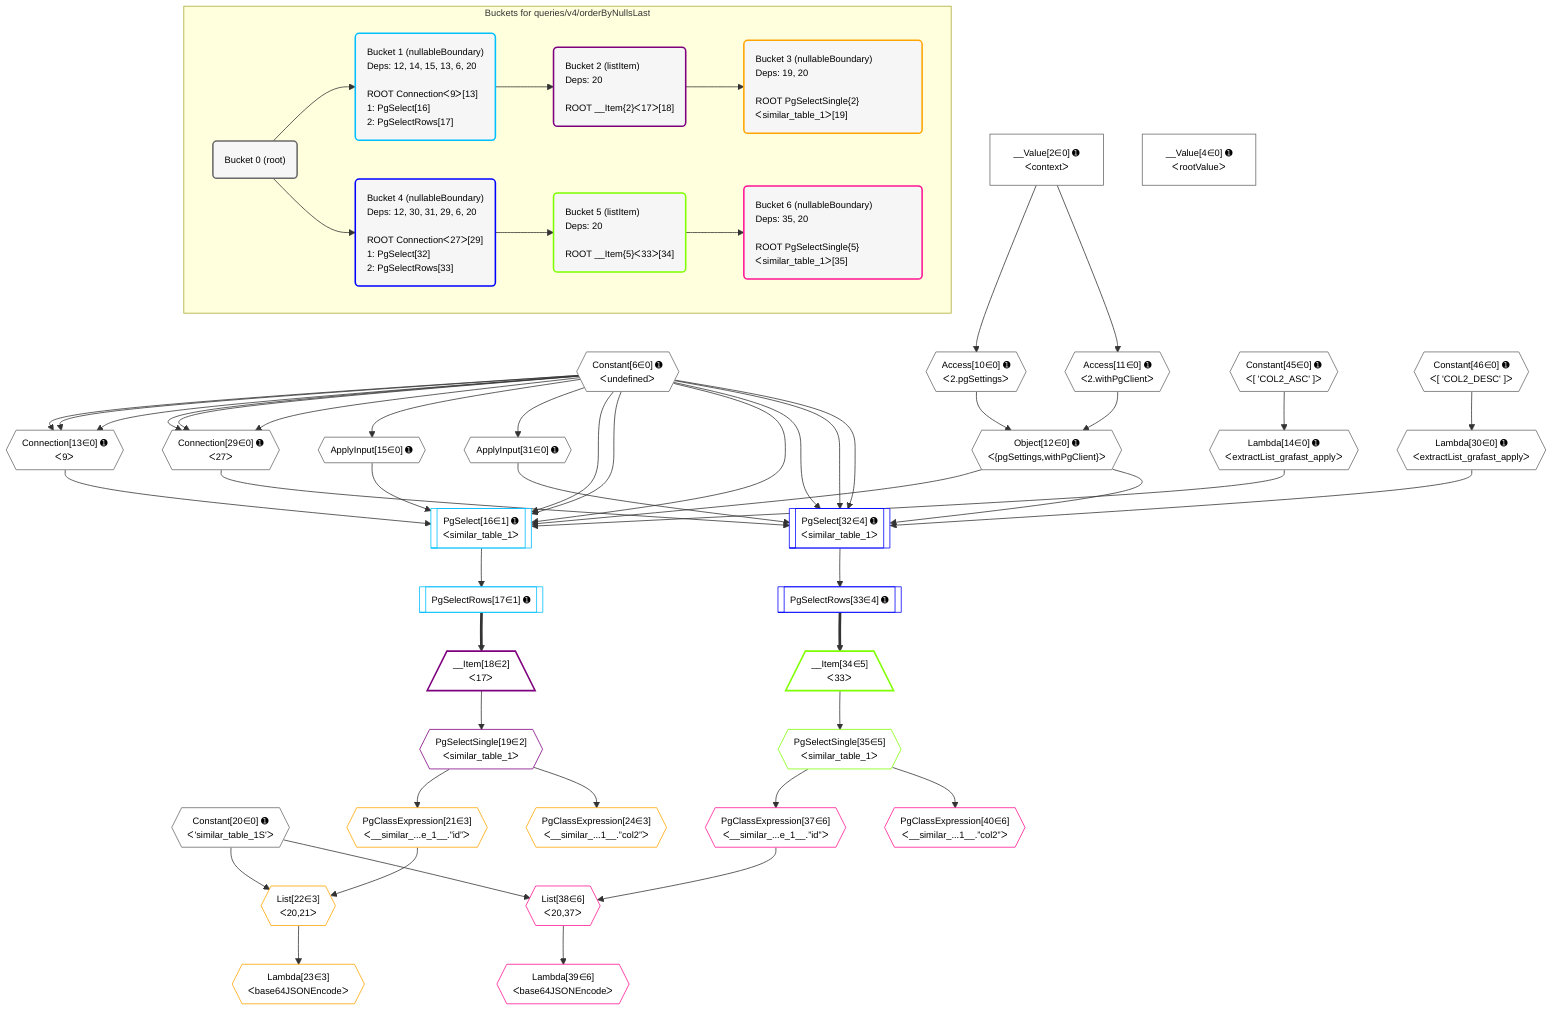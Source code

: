 %%{init: {'themeVariables': { 'fontSize': '12px'}}}%%
graph TD
    classDef path fill:#eee,stroke:#000,color:#000
    classDef plan fill:#fff,stroke-width:1px,color:#000
    classDef itemplan fill:#fff,stroke-width:2px,color:#000
    classDef unbatchedplan fill:#dff,stroke-width:1px,color:#000
    classDef sideeffectplan fill:#fcc,stroke-width:2px,color:#000
    classDef bucket fill:#f6f6f6,color:#000,stroke-width:2px,text-align:left


    %% plan dependencies
    Connection13{{"Connection[13∈0] ➊<br />ᐸ9ᐳ"}}:::plan
    Constant6{{"Constant[6∈0] ➊<br />ᐸundefinedᐳ"}}:::plan
    Constant6 & Constant6 & Constant6 --> Connection13
    Connection29{{"Connection[29∈0] ➊<br />ᐸ27ᐳ"}}:::plan
    Constant6 & Constant6 & Constant6 --> Connection29
    Object12{{"Object[12∈0] ➊<br />ᐸ{pgSettings,withPgClient}ᐳ"}}:::plan
    Access10{{"Access[10∈0] ➊<br />ᐸ2.pgSettingsᐳ"}}:::plan
    Access11{{"Access[11∈0] ➊<br />ᐸ2.withPgClientᐳ"}}:::plan
    Access10 & Access11 --> Object12
    __Value2["__Value[2∈0] ➊<br />ᐸcontextᐳ"]:::plan
    __Value2 --> Access10
    __Value2 --> Access11
    Lambda14{{"Lambda[14∈0] ➊<br />ᐸextractList_grafast_applyᐳ"}}:::plan
    Constant45{{"Constant[45∈0] ➊<br />ᐸ[ 'COL2_ASC' ]ᐳ"}}:::plan
    Constant45 --> Lambda14
    ApplyInput15{{"ApplyInput[15∈0] ➊"}}:::plan
    Constant6 --> ApplyInput15
    Lambda30{{"Lambda[30∈0] ➊<br />ᐸextractList_grafast_applyᐳ"}}:::plan
    Constant46{{"Constant[46∈0] ➊<br />ᐸ[ 'COL2_DESC' ]ᐳ"}}:::plan
    Constant46 --> Lambda30
    ApplyInput31{{"ApplyInput[31∈0] ➊"}}:::plan
    Constant6 --> ApplyInput31
    __Value4["__Value[4∈0] ➊<br />ᐸrootValueᐳ"]:::plan
    Constant20{{"Constant[20∈0] ➊<br />ᐸ'similar_table_1S'ᐳ"}}:::plan
    PgSelect16[["PgSelect[16∈1] ➊<br />ᐸsimilar_table_1ᐳ"]]:::plan
    Object12 & Lambda14 & ApplyInput15 & Connection13 & Constant6 & Constant6 & Constant6 --> PgSelect16
    PgSelectRows17[["PgSelectRows[17∈1] ➊"]]:::plan
    PgSelect16 --> PgSelectRows17
    __Item18[/"__Item[18∈2]<br />ᐸ17ᐳ"\]:::itemplan
    PgSelectRows17 ==> __Item18
    PgSelectSingle19{{"PgSelectSingle[19∈2]<br />ᐸsimilar_table_1ᐳ"}}:::plan
    __Item18 --> PgSelectSingle19
    List22{{"List[22∈3]<br />ᐸ20,21ᐳ"}}:::plan
    PgClassExpression21{{"PgClassExpression[21∈3]<br />ᐸ__similar_...e_1__.”id”ᐳ"}}:::plan
    Constant20 & PgClassExpression21 --> List22
    PgSelectSingle19 --> PgClassExpression21
    Lambda23{{"Lambda[23∈3]<br />ᐸbase64JSONEncodeᐳ"}}:::plan
    List22 --> Lambda23
    PgClassExpression24{{"PgClassExpression[24∈3]<br />ᐸ__similar_...1__.”col2”ᐳ"}}:::plan
    PgSelectSingle19 --> PgClassExpression24
    PgSelect32[["PgSelect[32∈4] ➊<br />ᐸsimilar_table_1ᐳ"]]:::plan
    Object12 & Lambda30 & ApplyInput31 & Connection29 & Constant6 & Constant6 & Constant6 --> PgSelect32
    PgSelectRows33[["PgSelectRows[33∈4] ➊"]]:::plan
    PgSelect32 --> PgSelectRows33
    __Item34[/"__Item[34∈5]<br />ᐸ33ᐳ"\]:::itemplan
    PgSelectRows33 ==> __Item34
    PgSelectSingle35{{"PgSelectSingle[35∈5]<br />ᐸsimilar_table_1ᐳ"}}:::plan
    __Item34 --> PgSelectSingle35
    List38{{"List[38∈6]<br />ᐸ20,37ᐳ"}}:::plan
    PgClassExpression37{{"PgClassExpression[37∈6]<br />ᐸ__similar_...e_1__.”id”ᐳ"}}:::plan
    Constant20 & PgClassExpression37 --> List38
    PgSelectSingle35 --> PgClassExpression37
    Lambda39{{"Lambda[39∈6]<br />ᐸbase64JSONEncodeᐳ"}}:::plan
    List38 --> Lambda39
    PgClassExpression40{{"PgClassExpression[40∈6]<br />ᐸ__similar_...1__.”col2”ᐳ"}}:::plan
    PgSelectSingle35 --> PgClassExpression40

    %% define steps

    subgraph "Buckets for queries/v4/orderByNullsLast"
    Bucket0("Bucket 0 (root)"):::bucket
    classDef bucket0 stroke:#696969
    class Bucket0,__Value2,__Value4,Constant6,Access10,Access11,Object12,Connection13,Lambda14,ApplyInput15,Constant20,Connection29,Lambda30,ApplyInput31,Constant45,Constant46 bucket0
    Bucket1("Bucket 1 (nullableBoundary)<br />Deps: 12, 14, 15, 13, 6, 20<br /><br />ROOT Connectionᐸ9ᐳ[13]<br />1: PgSelect[16]<br />2: PgSelectRows[17]"):::bucket
    classDef bucket1 stroke:#00bfff
    class Bucket1,PgSelect16,PgSelectRows17 bucket1
    Bucket2("Bucket 2 (listItem)<br />Deps: 20<br /><br />ROOT __Item{2}ᐸ17ᐳ[18]"):::bucket
    classDef bucket2 stroke:#7f007f
    class Bucket2,__Item18,PgSelectSingle19 bucket2
    Bucket3("Bucket 3 (nullableBoundary)<br />Deps: 19, 20<br /><br />ROOT PgSelectSingle{2}ᐸsimilar_table_1ᐳ[19]"):::bucket
    classDef bucket3 stroke:#ffa500
    class Bucket3,PgClassExpression21,List22,Lambda23,PgClassExpression24 bucket3
    Bucket4("Bucket 4 (nullableBoundary)<br />Deps: 12, 30, 31, 29, 6, 20<br /><br />ROOT Connectionᐸ27ᐳ[29]<br />1: PgSelect[32]<br />2: PgSelectRows[33]"):::bucket
    classDef bucket4 stroke:#0000ff
    class Bucket4,PgSelect32,PgSelectRows33 bucket4
    Bucket5("Bucket 5 (listItem)<br />Deps: 20<br /><br />ROOT __Item{5}ᐸ33ᐳ[34]"):::bucket
    classDef bucket5 stroke:#7fff00
    class Bucket5,__Item34,PgSelectSingle35 bucket5
    Bucket6("Bucket 6 (nullableBoundary)<br />Deps: 35, 20<br /><br />ROOT PgSelectSingle{5}ᐸsimilar_table_1ᐳ[35]"):::bucket
    classDef bucket6 stroke:#ff1493
    class Bucket6,PgClassExpression37,List38,Lambda39,PgClassExpression40 bucket6
    Bucket0 --> Bucket1 & Bucket4
    Bucket1 --> Bucket2
    Bucket2 --> Bucket3
    Bucket4 --> Bucket5
    Bucket5 --> Bucket6
    end
